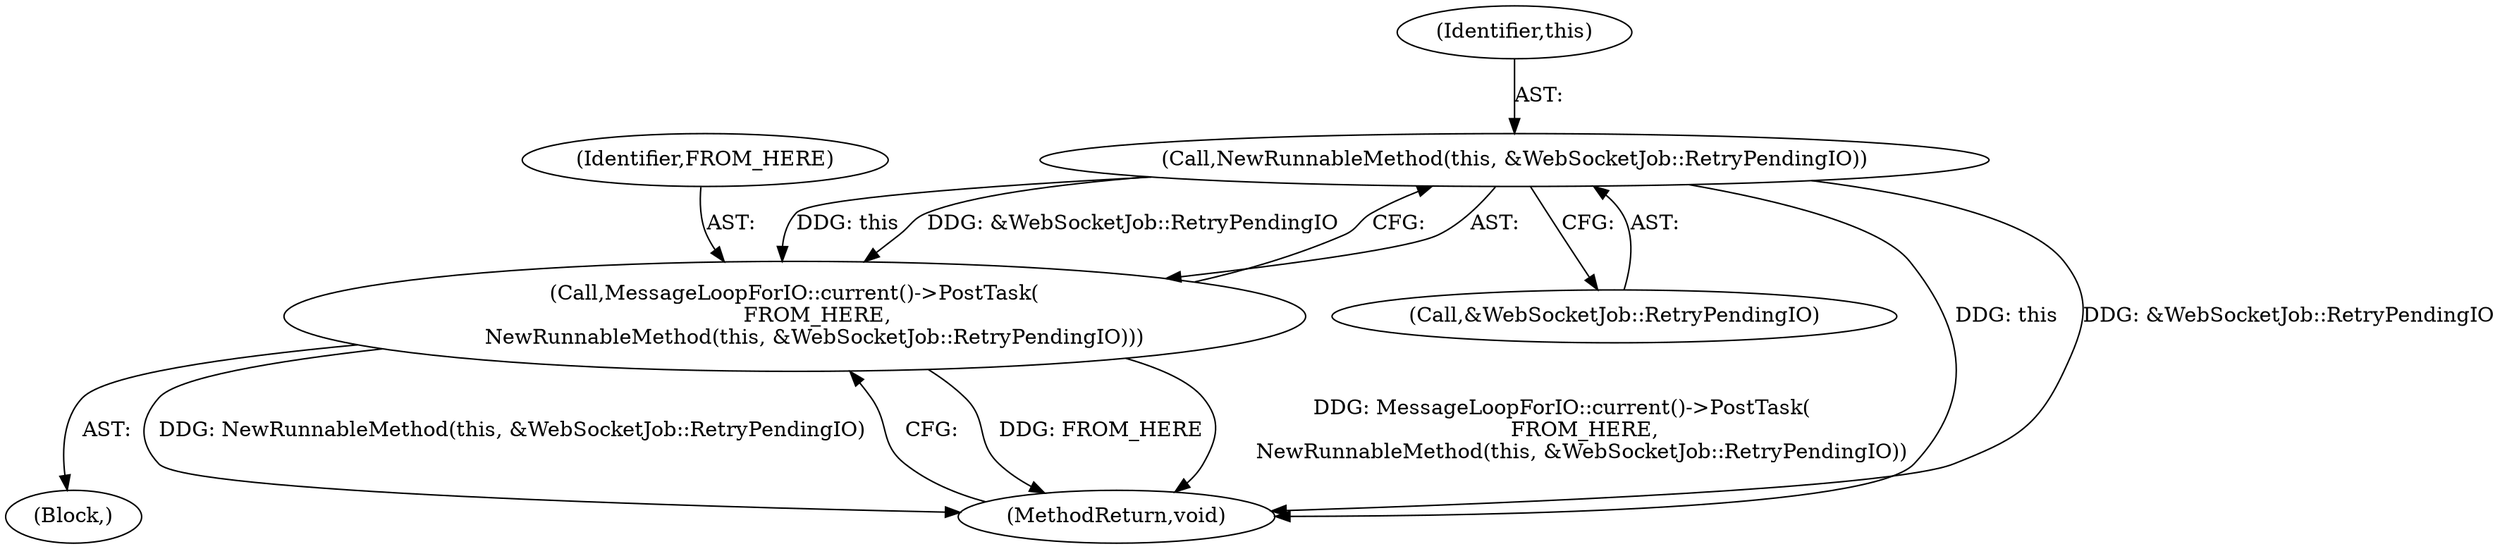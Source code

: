 digraph "1_Chrome_5dc90e57abcc7f0489e7ae09a3e687e9c6f4fad5_1@del" {
"1000113" [label="(Call,NewRunnableMethod(this, &WebSocketJob::RetryPendingIO))"];
"1000111" [label="(Call,MessageLoopForIO::current()->PostTask(\n       FROM_HERE,\n      NewRunnableMethod(this, &WebSocketJob::RetryPendingIO)))"];
"1000115" [label="(Call,&WebSocketJob::RetryPendingIO)"];
"1000111" [label="(Call,MessageLoopForIO::current()->PostTask(\n       FROM_HERE,\n      NewRunnableMethod(this, &WebSocketJob::RetryPendingIO)))"];
"1000117" [label="(MethodReturn,void)"];
"1000114" [label="(Identifier,this)"];
"1000113" [label="(Call,NewRunnableMethod(this, &WebSocketJob::RetryPendingIO))"];
"1000112" [label="(Identifier,FROM_HERE)"];
"1000101" [label="(Block,)"];
"1000113" -> "1000111"  [label="AST: "];
"1000113" -> "1000115"  [label="CFG: "];
"1000114" -> "1000113"  [label="AST: "];
"1000115" -> "1000113"  [label="AST: "];
"1000111" -> "1000113"  [label="CFG: "];
"1000113" -> "1000117"  [label="DDG: this"];
"1000113" -> "1000117"  [label="DDG: &WebSocketJob::RetryPendingIO"];
"1000113" -> "1000111"  [label="DDG: this"];
"1000113" -> "1000111"  [label="DDG: &WebSocketJob::RetryPendingIO"];
"1000111" -> "1000101"  [label="AST: "];
"1000112" -> "1000111"  [label="AST: "];
"1000117" -> "1000111"  [label="CFG: "];
"1000111" -> "1000117"  [label="DDG: FROM_HERE"];
"1000111" -> "1000117"  [label="DDG: MessageLoopForIO::current()->PostTask(\n       FROM_HERE,\n      NewRunnableMethod(this, &WebSocketJob::RetryPendingIO))"];
"1000111" -> "1000117"  [label="DDG: NewRunnableMethod(this, &WebSocketJob::RetryPendingIO)"];
}
